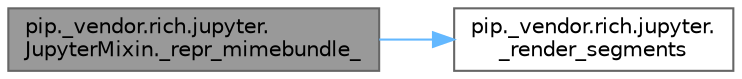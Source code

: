 digraph "pip._vendor.rich.jupyter.JupyterMixin._repr_mimebundle_"
{
 // LATEX_PDF_SIZE
  bgcolor="transparent";
  edge [fontname=Helvetica,fontsize=10,labelfontname=Helvetica,labelfontsize=10];
  node [fontname=Helvetica,fontsize=10,shape=box,height=0.2,width=0.4];
  rankdir="LR";
  Node1 [id="Node000001",label="pip._vendor.rich.jupyter.\lJupyterMixin._repr_mimebundle_",height=0.2,width=0.4,color="gray40", fillcolor="grey60", style="filled", fontcolor="black",tooltip=" "];
  Node1 -> Node2 [id="edge1_Node000001_Node000002",color="steelblue1",style="solid",tooltip=" "];
  Node2 [id="Node000002",label="pip._vendor.rich.jupyter.\l_render_segments",height=0.2,width=0.4,color="grey40", fillcolor="white", style="filled",URL="$namespacepip_1_1__vendor_1_1rich_1_1jupyter.html#a002fb384a60a01b5181e4cd8ba76d09f",tooltip=" "];
}
